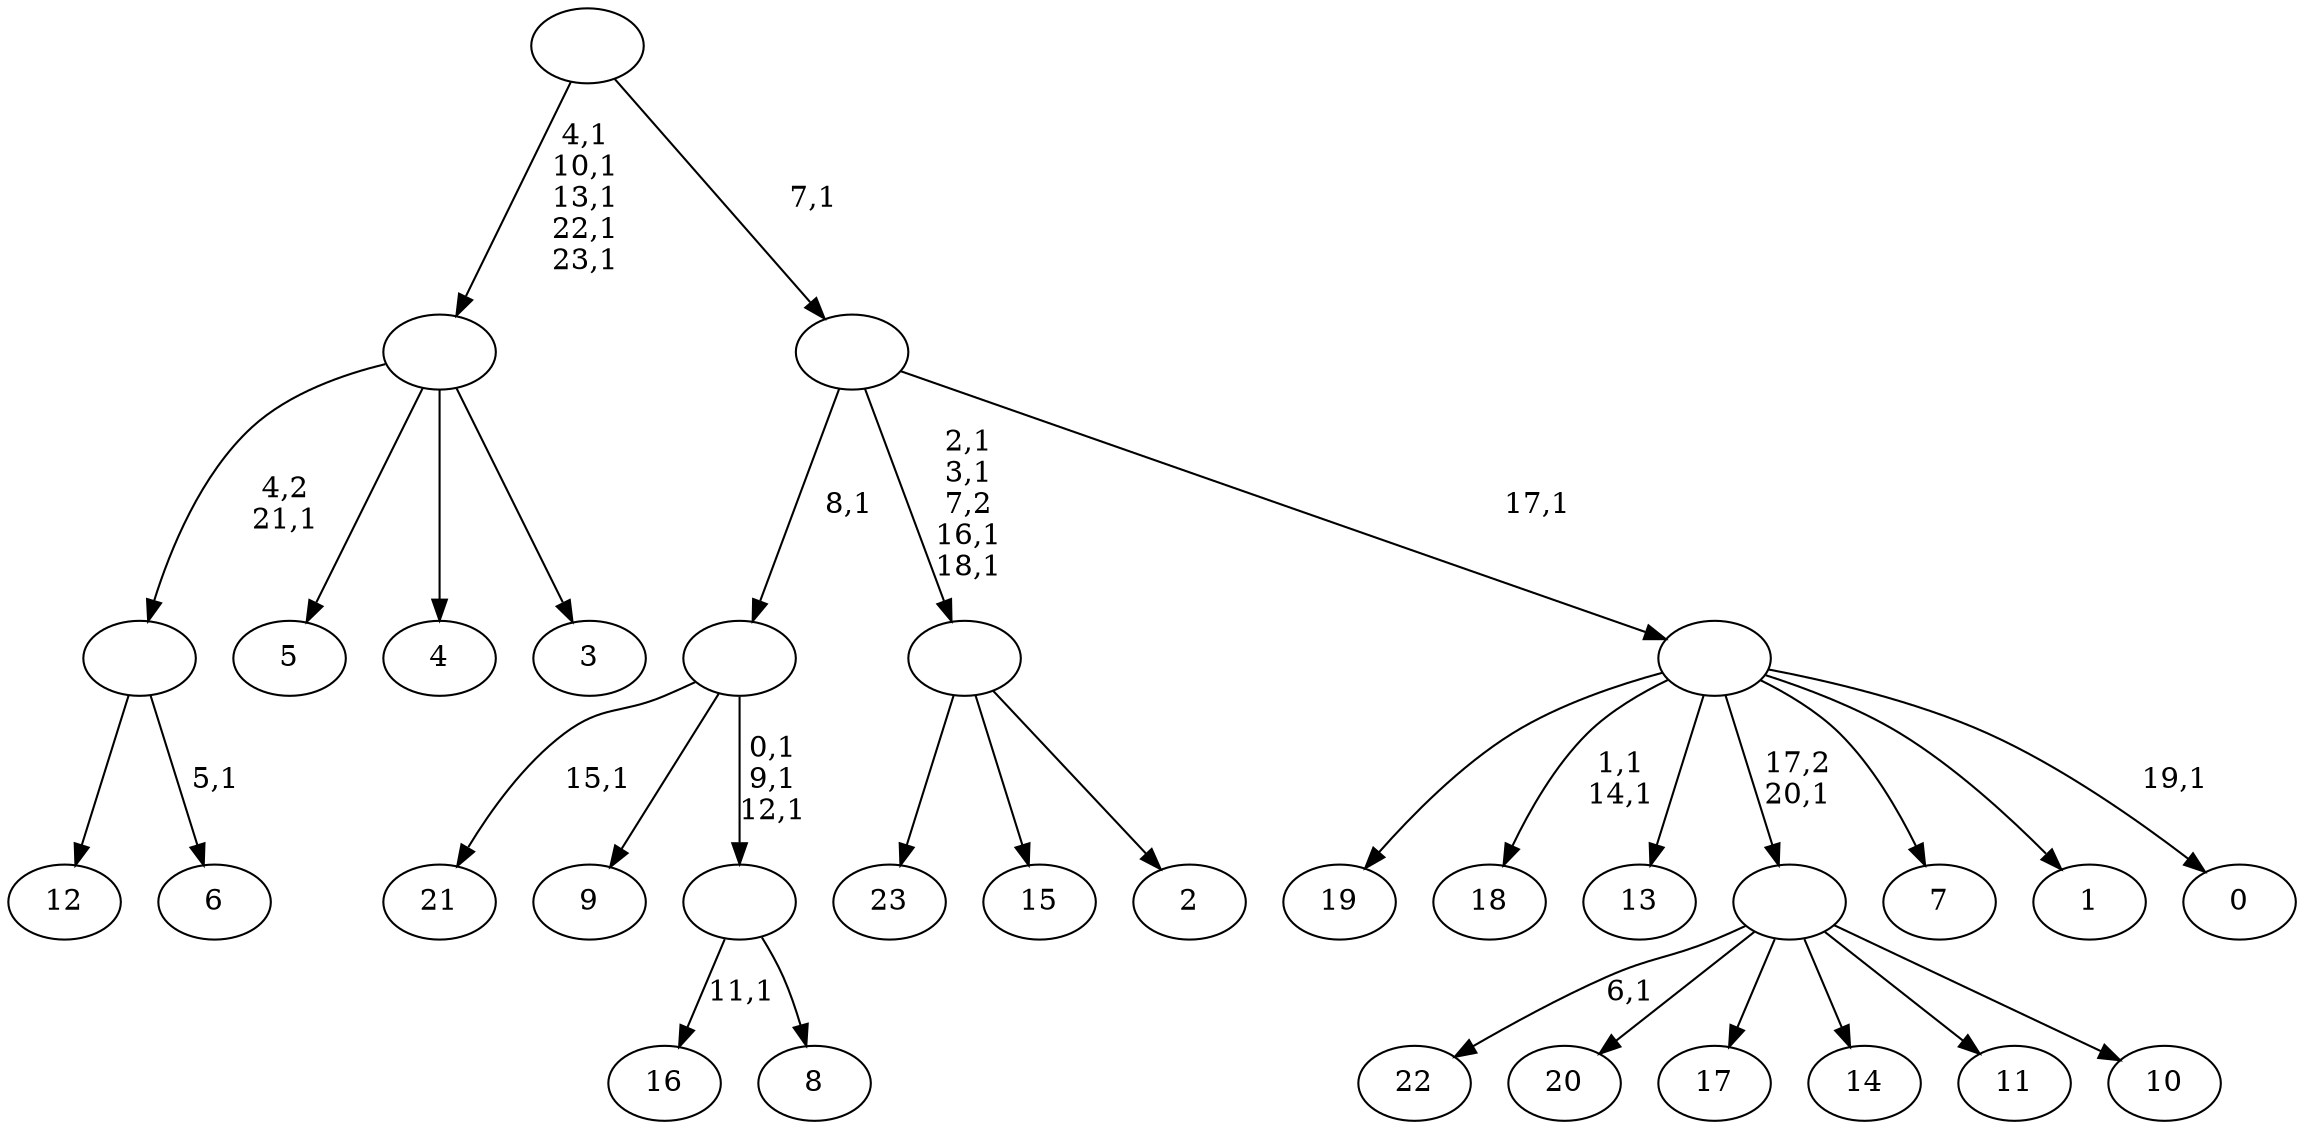 digraph T {
	48 [label="23"]
	47 [label="22"]
	45 [label="21"]
	43 [label="20"]
	42 [label="19"]
	41 [label="18"]
	38 [label="17"]
	37 [label="16"]
	35 [label="15"]
	34 [label="14"]
	33 [label="13"]
	32 [label="12"]
	31 [label="11"]
	30 [label="10"]
	29 [label=""]
	28 [label="9"]
	27 [label="8"]
	26 [label=""]
	23 [label=""]
	22 [label="7"]
	21 [label="6"]
	19 [label=""]
	18 [label="5"]
	17 [label="4"]
	16 [label="3"]
	15 [label=""]
	10 [label="2"]
	9 [label=""]
	5 [label="1"]
	4 [label="0"]
	2 [label=""]
	1 [label=""]
	0 [label=""]
	29 -> 47 [label="6,1"]
	29 -> 43 [label=""]
	29 -> 38 [label=""]
	29 -> 34 [label=""]
	29 -> 31 [label=""]
	29 -> 30 [label=""]
	26 -> 37 [label="11,1"]
	26 -> 27 [label=""]
	23 -> 26 [label="0,1\n9,1\n12,1"]
	23 -> 45 [label="15,1"]
	23 -> 28 [label=""]
	19 -> 21 [label="5,1"]
	19 -> 32 [label=""]
	15 -> 19 [label="4,2\n21,1"]
	15 -> 18 [label=""]
	15 -> 17 [label=""]
	15 -> 16 [label=""]
	9 -> 48 [label=""]
	9 -> 35 [label=""]
	9 -> 10 [label=""]
	2 -> 4 [label="19,1"]
	2 -> 41 [label="1,1\n14,1"]
	2 -> 42 [label=""]
	2 -> 33 [label=""]
	2 -> 29 [label="17,2\n20,1"]
	2 -> 22 [label=""]
	2 -> 5 [label=""]
	1 -> 9 [label="2,1\n3,1\n7,2\n16,1\n18,1"]
	1 -> 23 [label="8,1"]
	1 -> 2 [label="17,1"]
	0 -> 15 [label="4,1\n10,1\n13,1\n22,1\n23,1"]
	0 -> 1 [label="7,1"]
}
